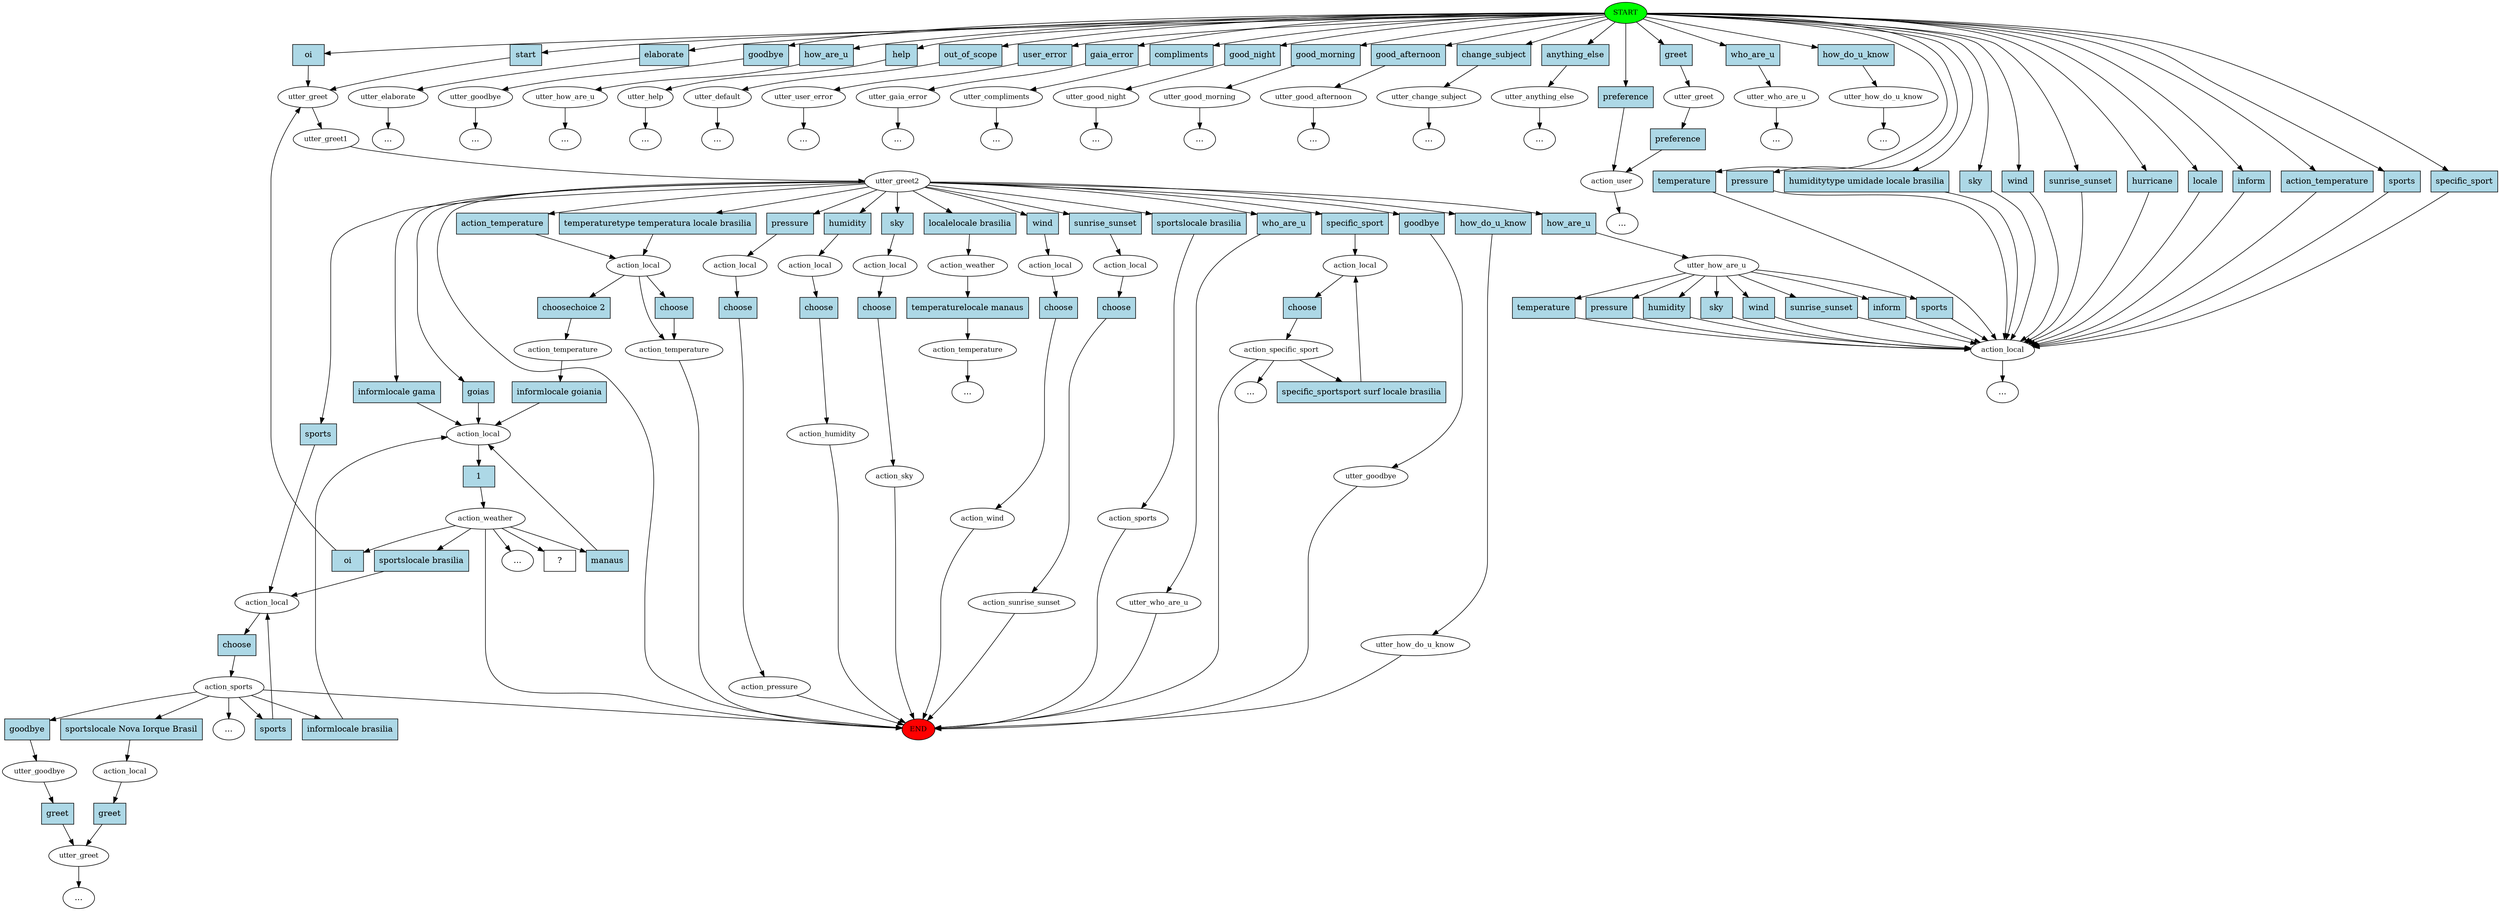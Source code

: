 digraph  {
0 [class="start active", fillcolor=green, fontsize=12, label=START, style=filled];
"-1" [class=end, fillcolor=red, fontsize=12, label=END, style=filled];
1 [class=active, fontsize=12, label=utter_greet];
2 [class=active, fontsize=12, label=utter_greet1];
3 [class=active, fontsize=12, label=utter_greet2];
4 [class="", fontsize=12, label=utter_how_are_u];
5 [class="", fontsize=12, label=action_local];
10 [class="", fontsize=12, label=action_local];
11 [class="", fontsize=12, label=action_temperature];
21 [class="", fontsize=12, label=action_local];
22 [class="", fontsize=12, label=action_pressure];
27 [class="", fontsize=12, label=action_local];
28 [class="", fontsize=12, label=action_humidity];
43 [class="", fontsize=12, label=action_local];
44 [class="", fontsize=12, label=action_sky];
48 [class="", fontsize=12, label=action_local];
49 [class="", fontsize=12, label=action_wind];
60 [class="", fontsize=12, label=action_local];
61 [class="", fontsize=12, label=action_sunrise_sunset];
69 [class="", fontsize=12, label=utter_elaborate];
73 [class=active, fontsize=12, label=action_local];
74 [class=active, fontsize=12, label=action_weather];
"-19" [class=ellipsis, label="..."];
88 [class="", fontsize=12, label=utter_goodbye];
"-23" [class=ellipsis, label="..."];
89 [class="", fontsize=12, label=utter_how_are_u];
"-24" [class=ellipsis, label="..."];
95 [class="", fontsize=12, label=utter_help];
"-26" [class=ellipsis, label="..."];
97 [class="", fontsize=12, label=utter_default];
"-28" [class=ellipsis, label="..."];
98 [class="", fontsize=12, label=utter_user_error];
"-29" [class=ellipsis, label="..."];
99 [class="", fontsize=12, label=utter_gaia_error];
"-30" [class=ellipsis, label="..."];
100 [class="", fontsize=12, label=utter_compliments];
"-31" [class=ellipsis, label="..."];
104 [class="", fontsize=12, label=utter_goodbye];
108 [class="", fontsize=12, label=utter_good_night];
109 [class="", fontsize=12, label=utter_good_morning];
111 [class="", fontsize=12, label=utter_good_afternoon];
112 [class="", fontsize=12, label=utter_change_subject];
"-36" [class=ellipsis, label="..."];
116 [class="", fontsize=12, label=utter_anything_else];
"-37" [class=ellipsis, label="..."];
127 [class="", fontsize=12, label=action_local];
128 [class="", fontsize=12, label=action_sports];
129 [class="", fontsize=12, label=utter_goodbye];
130 [class="", fontsize=12, label=utter_greet];
134 [class="", fontsize=12, label=action_weather];
135 [class="", fontsize=12, label=action_temperature];
"-41" [class=ellipsis, label="..."];
140 [class="", fontsize=12, label=action_temperature];
146 [class="", fontsize=12, label=action_sports];
152 [class="", fontsize=12, label=action_local];
"-43" [class=ellipsis, label="..."];
157 [class="", fontsize=12, label=action_local];
158 [class="", fontsize=12, label=action_specific_sport];
"-44" [class=ellipsis, label="..."];
"-45" [class=ellipsis, label="..."];
180 [class="", fontsize=12, label=action_user];
181 [class="", fontsize=12, label=utter_greet];
"-47" [class=ellipsis, label="..."];
"-53" [class=ellipsis, label="..."];
"-54" [class=ellipsis, label="..."];
"-55" [class=ellipsis, label="..."];
"-56" [class=ellipsis, label="..."];
"-57" [class=ellipsis, label="..."];
213 [class="", fontsize=12, label=utter_who_are_u];
"-58" [class=ellipsis, label="..."];
217 [class="", fontsize=12, label=utter_who_are_u];
218 [class="", fontsize=12, label=utter_how_do_u_know];
"-59" [class=ellipsis, label="..."];
222 [class="", fontsize=12, label=utter_how_do_u_know];
237 [class="intent dashed active", label="  ?  ", shape=rect];
238 [class="intent active", fillcolor=lightblue, label=oi, shape=rect, style=filled];
239 [class=intent, fillcolor=lightblue, label=start, shape=rect, style=filled];
240 [class=intent, fillcolor=lightblue, label=elaborate, shape=rect, style=filled];
241 [class=intent, fillcolor=lightblue, label=goodbye, shape=rect, style=filled];
242 [class=intent, fillcolor=lightblue, label=how_are_u, shape=rect, style=filled];
243 [class=intent, fillcolor=lightblue, label=help, shape=rect, style=filled];
244 [class=intent, fillcolor=lightblue, label=out_of_scope, shape=rect, style=filled];
245 [class=intent, fillcolor=lightblue, label=user_error, shape=rect, style=filled];
246 [class=intent, fillcolor=lightblue, label=gaia_error, shape=rect, style=filled];
247 [class=intent, fillcolor=lightblue, label=compliments, shape=rect, style=filled];
248 [class=intent, fillcolor=lightblue, label=good_night, shape=rect, style=filled];
249 [class=intent, fillcolor=lightblue, label=good_morning, shape=rect, style=filled];
250 [class=intent, fillcolor=lightblue, label=good_afternoon, shape=rect, style=filled];
251 [class=intent, fillcolor=lightblue, label=change_subject, shape=rect, style=filled];
252 [class=intent, fillcolor=lightblue, label=anything_else, shape=rect, style=filled];
253 [class=intent, fillcolor=lightblue, label=preference, shape=rect, style=filled];
254 [class=intent, fillcolor=lightblue, label=greet, shape=rect, style=filled];
255 [class=intent, fillcolor=lightblue, label=who_are_u, shape=rect, style=filled];
256 [class=intent, fillcolor=lightblue, label=how_do_u_know, shape=rect, style=filled];
257 [class=intent, fillcolor=lightblue, label=temperature, shape=rect, style=filled];
258 [class=intent, fillcolor=lightblue, label=pressure, shape=rect, style=filled];
259 [class=intent, fillcolor=lightblue, label="humiditytype umidade locale brasilia", shape=rect, style=filled];
260 [class=intent, fillcolor=lightblue, label=sky, shape=rect, style=filled];
261 [class=intent, fillcolor=lightblue, label=wind, shape=rect, style=filled];
262 [class=intent, fillcolor=lightblue, label=sunrise_sunset, shape=rect, style=filled];
263 [class=intent, fillcolor=lightblue, label=hurricane, shape=rect, style=filled];
264 [class=intent, fillcolor=lightblue, label=locale, shape=rect, style=filled];
265 [class=intent, fillcolor=lightblue, label=inform, shape=rect, style=filled];
266 [class=intent, fillcolor=lightblue, label=action_temperature, shape=rect, style=filled];
267 [class=intent, fillcolor=lightblue, label=sports, shape=rect, style=filled];
268 [class=intent, fillcolor=lightblue, label=specific_sport, shape=rect, style=filled];
269 [class=intent, fillcolor=lightblue, label=how_are_u, shape=rect, style=filled];
270 [class=intent, fillcolor=lightblue, label="temperaturetype temperatura locale brasilia", shape=rect, style=filled];
271 [class=intent, fillcolor=lightblue, label=action_temperature, shape=rect, style=filled];
272 [class=intent, fillcolor=lightblue, label=pressure, shape=rect, style=filled];
273 [class=intent, fillcolor=lightblue, label=humidity, shape=rect, style=filled];
274 [class=intent, fillcolor=lightblue, label=sky, shape=rect, style=filled];
275 [class=intent, fillcolor=lightblue, label=wind, shape=rect, style=filled];
276 [class=intent, fillcolor=lightblue, label=sunrise_sunset, shape=rect, style=filled];
277 [class=intent, fillcolor=lightblue, label="informlocale gama", shape=rect, style=filled];
278 [class="intent active", fillcolor=lightblue, label=goias, shape=rect, style=filled];
279 [class=intent, fillcolor=lightblue, label=goodbye, shape=rect, style=filled];
280 [class=intent, fillcolor=lightblue, label=sports, shape=rect, style=filled];
281 [class=intent, fillcolor=lightblue, label="localelocale brasilia", shape=rect, style=filled];
282 [class=intent, fillcolor=lightblue, label="sportslocale brasilia", shape=rect, style=filled];
283 [class=intent, fillcolor=lightblue, label=specific_sport, shape=rect, style=filled];
284 [class=intent, fillcolor=lightblue, label=who_are_u, shape=rect, style=filled];
285 [class=intent, fillcolor=lightblue, label=how_do_u_know, shape=rect, style=filled];
286 [class=intent, fillcolor=lightblue, label=temperature, shape=rect, style=filled];
287 [class=intent, fillcolor=lightblue, label=pressure, shape=rect, style=filled];
288 [class=intent, fillcolor=lightblue, label=humidity, shape=rect, style=filled];
289 [class=intent, fillcolor=lightblue, label=sky, shape=rect, style=filled];
290 [class=intent, fillcolor=lightblue, label=wind, shape=rect, style=filled];
291 [class=intent, fillcolor=lightblue, label=sunrise_sunset, shape=rect, style=filled];
292 [class=intent, fillcolor=lightblue, label=inform, shape=rect, style=filled];
293 [class=intent, fillcolor=lightblue, label=sports, shape=rect, style=filled];
294 [class=intent, fillcolor=lightblue, label=choose, shape=rect, style=filled];
295 [class=intent, fillcolor=lightblue, label="choosechoice 2", shape=rect, style=filled];
296 [class=intent, fillcolor=lightblue, label=choose, shape=rect, style=filled];
297 [class=intent, fillcolor=lightblue, label=choose, shape=rect, style=filled];
298 [class=intent, fillcolor=lightblue, label=choose, shape=rect, style=filled];
299 [class=intent, fillcolor=lightblue, label=choose, shape=rect, style=filled];
300 [class=intent, fillcolor=lightblue, label=choose, shape=rect, style=filled];
301 [class="intent active", fillcolor=lightblue, label=1, shape=rect, style=filled];
302 [class="intent active", fillcolor=lightblue, label=manaus, shape=rect, style=filled];
303 [class="intent active", fillcolor=lightblue, label=oi, shape=rect, style=filled];
304 [class=intent, fillcolor=lightblue, label="sportslocale brasilia", shape=rect, style=filled];
305 [class=intent, fillcolor=lightblue, label=choose, shape=rect, style=filled];
306 [class=intent, fillcolor=lightblue, label=goodbye, shape=rect, style=filled];
307 [class=intent, fillcolor=lightblue, label="sportslocale Nova Iorque Brasil", shape=rect, style=filled];
308 [class=intent, fillcolor=lightblue, label="informlocale brasilia", shape=rect, style=filled];
309 [class=intent, fillcolor=lightblue, label=sports, shape=rect, style=filled];
310 [class=intent, fillcolor=lightblue, label=greet, shape=rect, style=filled];
311 [class=intent, fillcolor=lightblue, label="temperaturelocale manaus", shape=rect, style=filled];
312 [class=intent, fillcolor=lightblue, label="informlocale goiania", shape=rect, style=filled];
313 [class=intent, fillcolor=lightblue, label=greet, shape=rect, style=filled];
314 [class=intent, fillcolor=lightblue, label=choose, shape=rect, style=filled];
315 [class=intent, fillcolor=lightblue, label="specific_sportsport surf locale brasilia", shape=rect, style=filled];
316 [class=intent, fillcolor=lightblue, label=preference, shape=rect, style=filled];
0 -> 238  [class=active, key=0];
0 -> 239  [class="", key=0];
0 -> 240  [class="", key=0];
0 -> 241  [class="", key=0];
0 -> 242  [class="", key=0];
0 -> 243  [class="", key=0];
0 -> 244  [class="", key=0];
0 -> 245  [class="", key=0];
0 -> 246  [class="", key=0];
0 -> 247  [class="", key=0];
0 -> 248  [class="", key=0];
0 -> 249  [class="", key=0];
0 -> 250  [class="", key=0];
0 -> 251  [class="", key=0];
0 -> 252  [class="", key=0];
0 -> 253  [class="", key=0];
0 -> 254  [class="", key=0];
0 -> 255  [class="", key=0];
0 -> 256  [class="", key=0];
0 -> 257  [class="", key=0];
0 -> 258  [class="", key=0];
0 -> 259  [class="", key=0];
0 -> 260  [class="", key=0];
0 -> 261  [class="", key=0];
0 -> 262  [class="", key=0];
0 -> 263  [class="", key=0];
0 -> 264  [class="", key=0];
0 -> 265  [class="", key=0];
0 -> 266  [class="", key=0];
0 -> 267  [class="", key=0];
0 -> 268  [class="", key=0];
1 -> 2  [class=active, key=NONE, label=""];
2 -> 3  [class=active, key=NONE, label=""];
3 -> "-1"  [class="", key=NONE, label=""];
3 -> 269  [class="", key=0];
3 -> 270  [class="", key=0];
3 -> 271  [class="", key=0];
3 -> 272  [class="", key=0];
3 -> 273  [class="", key=0];
3 -> 274  [class="", key=0];
3 -> 275  [class="", key=0];
3 -> 276  [class="", key=0];
3 -> 277  [class="", key=0];
3 -> 278  [class=active, key=0];
3 -> 279  [class="", key=0];
3 -> 280  [class="", key=0];
3 -> 281  [class="", key=0];
3 -> 282  [class="", key=0];
3 -> 283  [class="", key=0];
3 -> 284  [class="", key=0];
3 -> 285  [class="", key=0];
4 -> 286  [class="", key=0];
4 -> 287  [class="", key=0];
4 -> 288  [class="", key=0];
4 -> 289  [class="", key=0];
4 -> 290  [class="", key=0];
4 -> 291  [class="", key=0];
4 -> 292  [class="", key=0];
4 -> 293  [class="", key=0];
5 -> "-57"  [class="", key=NONE, label=""];
10 -> 11  [class="", key=NONE, label=""];
10 -> 294  [class="", key=0];
10 -> 295  [class="", key=0];
11 -> "-1"  [class="", key=NONE, label=""];
21 -> 296  [class="", key=0];
22 -> "-1"  [class="", key=NONE, label=""];
27 -> 297  [class="", key=0];
28 -> "-1"  [class="", key=NONE, label=""];
43 -> 298  [class="", key=0];
44 -> "-1"  [class="", key=NONE, label=""];
48 -> 299  [class="", key=0];
49 -> "-1"  [class="", key=NONE, label=""];
60 -> 300  [class="", key=0];
61 -> "-1"  [class="", key=NONE, label=""];
69 -> "-19"  [class="", key=NONE, label=""];
73 -> 301  [class=active, key=0];
74 -> "-1"  [class="", key=NONE, label=""];
74 -> "-45"  [class="", key=NONE, label=""];
74 -> 237  [class=active, key=NONE, label=""];
74 -> 302  [class=active, key=0];
74 -> 303  [class=active, key=0];
74 -> 304  [class="", key=0];
88 -> "-23"  [class="", key=NONE, label=""];
89 -> "-24"  [class="", key=NONE, label=""];
95 -> "-26"  [class="", key=NONE, label=""];
97 -> "-28"  [class="", key=NONE, label=""];
98 -> "-29"  [class="", key=NONE, label=""];
99 -> "-30"  [class="", key=NONE, label=""];
100 -> "-31"  [class="", key=NONE, label=""];
104 -> "-1"  [class="", key=NONE, label=""];
108 -> "-55"  [class="", key=NONE, label=""];
109 -> "-53"  [class="", key=NONE, label=""];
111 -> "-56"  [class="", key=NONE, label=""];
112 -> "-36"  [class="", key=NONE, label=""];
116 -> "-37"  [class="", key=NONE, label=""];
127 -> 305  [class="", key=0];
128 -> "-1"  [class="", key=NONE, label=""];
128 -> "-54"  [class="", key=NONE, label=""];
128 -> 306  [class="", key=0];
128 -> 307  [class="", key=0];
128 -> 308  [class="", key=0];
128 -> 309  [class="", key=0];
129 -> 310  [class="", key=0];
130 -> "-43"  [class="", key=NONE, label=""];
134 -> 311  [class="", key=0];
135 -> "-41"  [class="", key=NONE, label=""];
140 -> 312  [class="", key=0];
146 -> "-1"  [class="", key=NONE, label=""];
152 -> 313  [class="", key=0];
157 -> 314  [class="", key=0];
158 -> "-44"  [class="", key=NONE, label=""];
158 -> "-1"  [class="", key=NONE, label=""];
158 -> 315  [class="", key=0];
180 -> "-47"  [class="", key=NONE, label=""];
181 -> 316  [class="", key=0];
213 -> "-58"  [class="", key=NONE, label=""];
217 -> "-1"  [class="", key=NONE, label=""];
218 -> "-59"  [class="", key=NONE, label=""];
222 -> "-1"  [class="", key=NONE, label=""];
238 -> 1  [class=active, key=0];
239 -> 1  [class="", key=0];
240 -> 69  [class="", key=0];
241 -> 88  [class="", key=0];
242 -> 89  [class="", key=0];
243 -> 95  [class="", key=0];
244 -> 97  [class="", key=0];
245 -> 98  [class="", key=0];
246 -> 99  [class="", key=0];
247 -> 100  [class="", key=0];
248 -> 108  [class="", key=0];
249 -> 109  [class="", key=0];
250 -> 111  [class="", key=0];
251 -> 112  [class="", key=0];
252 -> 116  [class="", key=0];
253 -> 180  [class="", key=0];
254 -> 181  [class="", key=0];
255 -> 213  [class="", key=0];
256 -> 218  [class="", key=0];
257 -> 5  [class="", key=0];
258 -> 5  [class="", key=0];
259 -> 5  [class="", key=0];
260 -> 5  [class="", key=0];
261 -> 5  [class="", key=0];
262 -> 5  [class="", key=0];
263 -> 5  [class="", key=0];
264 -> 5  [class="", key=0];
265 -> 5  [class="", key=0];
266 -> 5  [class="", key=0];
267 -> 5  [class="", key=0];
268 -> 5  [class="", key=0];
269 -> 4  [class="", key=0];
270 -> 10  [class="", key=0];
271 -> 10  [class="", key=0];
272 -> 21  [class="", key=0];
273 -> 27  [class="", key=0];
274 -> 43  [class="", key=0];
275 -> 48  [class="", key=0];
276 -> 60  [class="", key=0];
277 -> 73  [class="", key=0];
278 -> 73  [class=active, key=0];
279 -> 104  [class="", key=0];
280 -> 127  [class="", key=0];
281 -> 134  [class="", key=0];
282 -> 146  [class="", key=0];
283 -> 157  [class="", key=0];
284 -> 217  [class="", key=0];
285 -> 222  [class="", key=0];
286 -> 5  [class="", key=0];
287 -> 5  [class="", key=0];
288 -> 5  [class="", key=0];
289 -> 5  [class="", key=0];
290 -> 5  [class="", key=0];
291 -> 5  [class="", key=0];
292 -> 5  [class="", key=0];
293 -> 5  [class="", key=0];
294 -> 11  [class="", key=0];
295 -> 140  [class="", key=0];
296 -> 22  [class="", key=0];
297 -> 28  [class="", key=0];
298 -> 44  [class="", key=0];
299 -> 49  [class="", key=0];
300 -> 61  [class="", key=0];
301 -> 74  [class=active, key=0];
302 -> 73  [class=active, key=0];
303 -> 1  [class=active, key=0];
304 -> 127  [class="", key=0];
305 -> 128  [class="", key=0];
306 -> 129  [class="", key=0];
307 -> 152  [class="", key=0];
308 -> 73  [class="", key=0];
309 -> 127  [class="", key=0];
310 -> 130  [class="", key=0];
311 -> 135  [class="", key=0];
312 -> 73  [class="", key=0];
313 -> 130  [class="", key=0];
314 -> 158  [class="", key=0];
315 -> 157  [class="", key=0];
316 -> 180  [class="", key=0];
}
